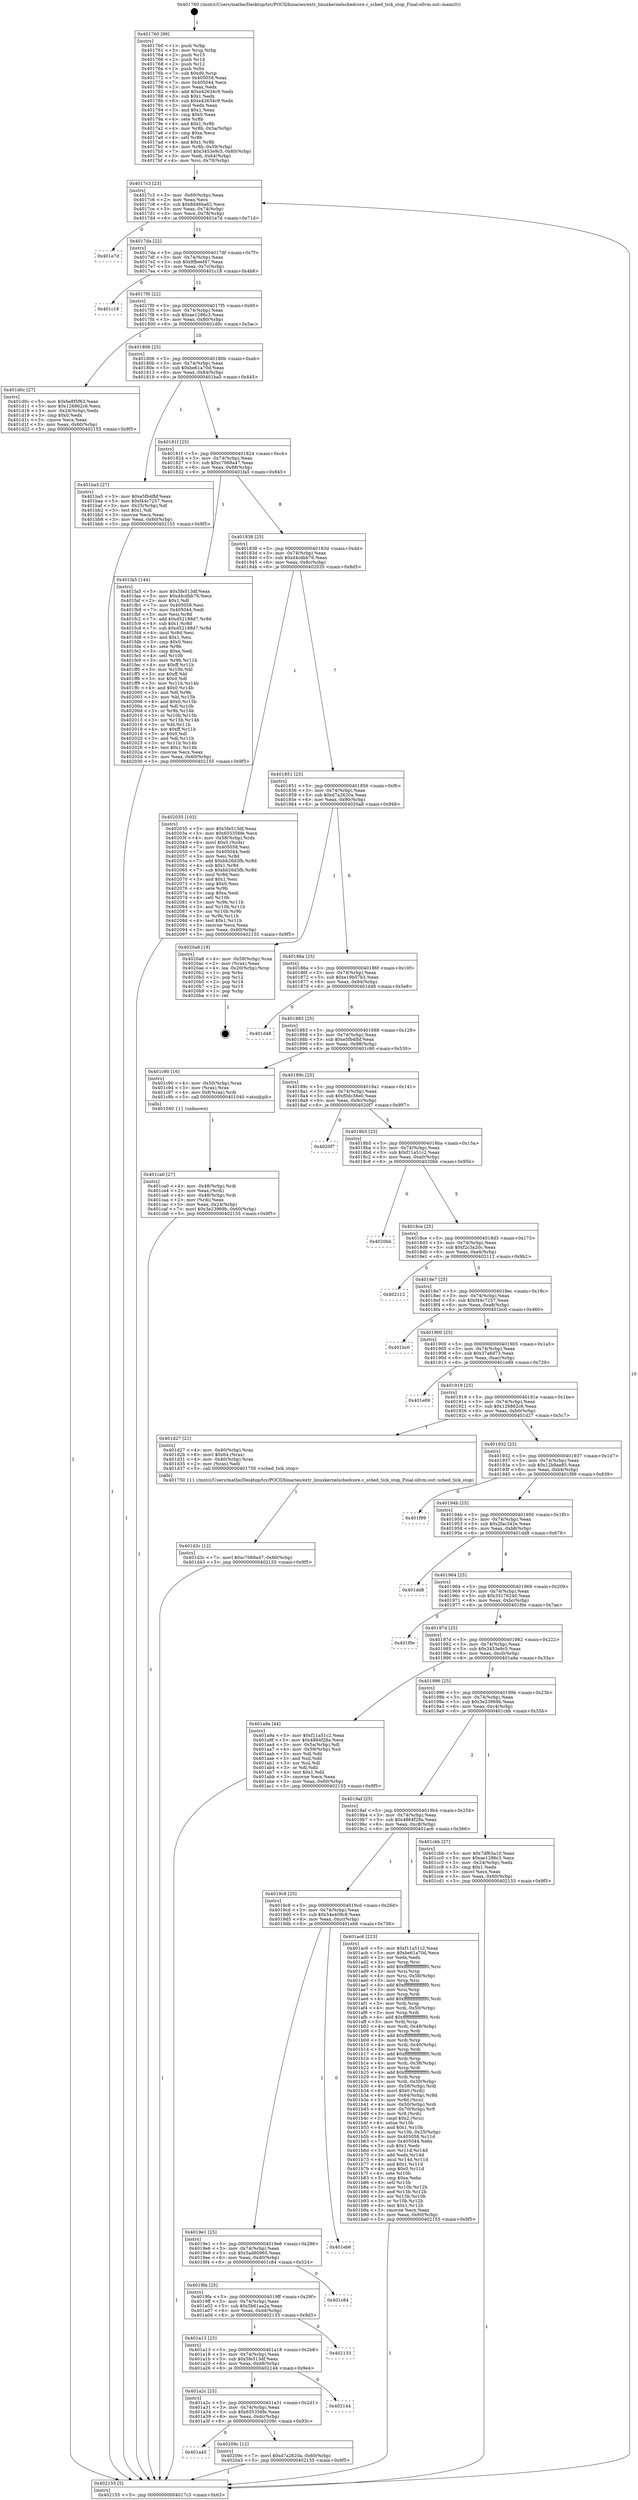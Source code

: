 digraph "0x401760" {
  label = "0x401760 (/mnt/c/Users/mathe/Desktop/tcc/POCII/binaries/extr_linuxkernelschedcore.c_sched_tick_stop_Final-ollvm.out::main(0))"
  labelloc = "t"
  node[shape=record]

  Entry [label="",width=0.3,height=0.3,shape=circle,fillcolor=black,style=filled]
  "0x4017c3" [label="{
     0x4017c3 [23]\l
     | [instrs]\l
     &nbsp;&nbsp;0x4017c3 \<+3\>: mov -0x60(%rbp),%eax\l
     &nbsp;&nbsp;0x4017c6 \<+2\>: mov %eax,%ecx\l
     &nbsp;&nbsp;0x4017c8 \<+6\>: sub $0x8d46ba62,%ecx\l
     &nbsp;&nbsp;0x4017ce \<+3\>: mov %eax,-0x74(%rbp)\l
     &nbsp;&nbsp;0x4017d1 \<+3\>: mov %ecx,-0x78(%rbp)\l
     &nbsp;&nbsp;0x4017d4 \<+6\>: je 0000000000401e7d \<main+0x71d\>\l
  }"]
  "0x401e7d" [label="{
     0x401e7d\l
  }", style=dashed]
  "0x4017da" [label="{
     0x4017da [22]\l
     | [instrs]\l
     &nbsp;&nbsp;0x4017da \<+5\>: jmp 00000000004017df \<main+0x7f\>\l
     &nbsp;&nbsp;0x4017df \<+3\>: mov -0x74(%rbp),%eax\l
     &nbsp;&nbsp;0x4017e2 \<+5\>: sub $0x8fbeef47,%eax\l
     &nbsp;&nbsp;0x4017e7 \<+3\>: mov %eax,-0x7c(%rbp)\l
     &nbsp;&nbsp;0x4017ea \<+6\>: je 0000000000401c18 \<main+0x4b8\>\l
  }"]
  Exit [label="",width=0.3,height=0.3,shape=circle,fillcolor=black,style=filled,peripheries=2]
  "0x401c18" [label="{
     0x401c18\l
  }", style=dashed]
  "0x4017f0" [label="{
     0x4017f0 [22]\l
     | [instrs]\l
     &nbsp;&nbsp;0x4017f0 \<+5\>: jmp 00000000004017f5 \<main+0x95\>\l
     &nbsp;&nbsp;0x4017f5 \<+3\>: mov -0x74(%rbp),%eax\l
     &nbsp;&nbsp;0x4017f8 \<+5\>: sub $0xae1286c3,%eax\l
     &nbsp;&nbsp;0x4017fd \<+3\>: mov %eax,-0x80(%rbp)\l
     &nbsp;&nbsp;0x401800 \<+6\>: je 0000000000401d0c \<main+0x5ac\>\l
  }"]
  "0x401a45" [label="{
     0x401a45\l
  }", style=dashed]
  "0x401d0c" [label="{
     0x401d0c [27]\l
     | [instrs]\l
     &nbsp;&nbsp;0x401d0c \<+5\>: mov $0x6e8f5f63,%eax\l
     &nbsp;&nbsp;0x401d11 \<+5\>: mov $0x126862c6,%ecx\l
     &nbsp;&nbsp;0x401d16 \<+3\>: mov -0x24(%rbp),%edx\l
     &nbsp;&nbsp;0x401d19 \<+3\>: cmp $0x0,%edx\l
     &nbsp;&nbsp;0x401d1c \<+3\>: cmove %ecx,%eax\l
     &nbsp;&nbsp;0x401d1f \<+3\>: mov %eax,-0x60(%rbp)\l
     &nbsp;&nbsp;0x401d22 \<+5\>: jmp 0000000000402155 \<main+0x9f5\>\l
  }"]
  "0x401806" [label="{
     0x401806 [25]\l
     | [instrs]\l
     &nbsp;&nbsp;0x401806 \<+5\>: jmp 000000000040180b \<main+0xab\>\l
     &nbsp;&nbsp;0x40180b \<+3\>: mov -0x74(%rbp),%eax\l
     &nbsp;&nbsp;0x40180e \<+5\>: sub $0xbe61a70d,%eax\l
     &nbsp;&nbsp;0x401813 \<+6\>: mov %eax,-0x84(%rbp)\l
     &nbsp;&nbsp;0x401819 \<+6\>: je 0000000000401ba5 \<main+0x445\>\l
  }"]
  "0x40209c" [label="{
     0x40209c [12]\l
     | [instrs]\l
     &nbsp;&nbsp;0x40209c \<+7\>: movl $0xd7a2620a,-0x60(%rbp)\l
     &nbsp;&nbsp;0x4020a3 \<+5\>: jmp 0000000000402155 \<main+0x9f5\>\l
  }"]
  "0x401ba5" [label="{
     0x401ba5 [27]\l
     | [instrs]\l
     &nbsp;&nbsp;0x401ba5 \<+5\>: mov $0xe5fb4fbf,%eax\l
     &nbsp;&nbsp;0x401baa \<+5\>: mov $0xf44c7257,%ecx\l
     &nbsp;&nbsp;0x401baf \<+3\>: mov -0x25(%rbp),%dl\l
     &nbsp;&nbsp;0x401bb2 \<+3\>: test $0x1,%dl\l
     &nbsp;&nbsp;0x401bb5 \<+3\>: cmovne %ecx,%eax\l
     &nbsp;&nbsp;0x401bb8 \<+3\>: mov %eax,-0x60(%rbp)\l
     &nbsp;&nbsp;0x401bbb \<+5\>: jmp 0000000000402155 \<main+0x9f5\>\l
  }"]
  "0x40181f" [label="{
     0x40181f [25]\l
     | [instrs]\l
     &nbsp;&nbsp;0x40181f \<+5\>: jmp 0000000000401824 \<main+0xc4\>\l
     &nbsp;&nbsp;0x401824 \<+3\>: mov -0x74(%rbp),%eax\l
     &nbsp;&nbsp;0x401827 \<+5\>: sub $0xc7068a47,%eax\l
     &nbsp;&nbsp;0x40182c \<+6\>: mov %eax,-0x88(%rbp)\l
     &nbsp;&nbsp;0x401832 \<+6\>: je 0000000000401fa5 \<main+0x845\>\l
  }"]
  "0x401a2c" [label="{
     0x401a2c [25]\l
     | [instrs]\l
     &nbsp;&nbsp;0x401a2c \<+5\>: jmp 0000000000401a31 \<main+0x2d1\>\l
     &nbsp;&nbsp;0x401a31 \<+3\>: mov -0x74(%rbp),%eax\l
     &nbsp;&nbsp;0x401a34 \<+5\>: sub $0x655356fe,%eax\l
     &nbsp;&nbsp;0x401a39 \<+6\>: mov %eax,-0xdc(%rbp)\l
     &nbsp;&nbsp;0x401a3f \<+6\>: je 000000000040209c \<main+0x93c\>\l
  }"]
  "0x401fa5" [label="{
     0x401fa5 [144]\l
     | [instrs]\l
     &nbsp;&nbsp;0x401fa5 \<+5\>: mov $0x5fe513df,%eax\l
     &nbsp;&nbsp;0x401faa \<+5\>: mov $0xd4cdbb76,%ecx\l
     &nbsp;&nbsp;0x401faf \<+2\>: mov $0x1,%dl\l
     &nbsp;&nbsp;0x401fb1 \<+7\>: mov 0x405058,%esi\l
     &nbsp;&nbsp;0x401fb8 \<+7\>: mov 0x405044,%edi\l
     &nbsp;&nbsp;0x401fbf \<+3\>: mov %esi,%r8d\l
     &nbsp;&nbsp;0x401fc2 \<+7\>: add $0xd52188d7,%r8d\l
     &nbsp;&nbsp;0x401fc9 \<+4\>: sub $0x1,%r8d\l
     &nbsp;&nbsp;0x401fcd \<+7\>: sub $0xd52188d7,%r8d\l
     &nbsp;&nbsp;0x401fd4 \<+4\>: imul %r8d,%esi\l
     &nbsp;&nbsp;0x401fd8 \<+3\>: and $0x1,%esi\l
     &nbsp;&nbsp;0x401fdb \<+3\>: cmp $0x0,%esi\l
     &nbsp;&nbsp;0x401fde \<+4\>: sete %r9b\l
     &nbsp;&nbsp;0x401fe2 \<+3\>: cmp $0xa,%edi\l
     &nbsp;&nbsp;0x401fe5 \<+4\>: setl %r10b\l
     &nbsp;&nbsp;0x401fe9 \<+3\>: mov %r9b,%r11b\l
     &nbsp;&nbsp;0x401fec \<+4\>: xor $0xff,%r11b\l
     &nbsp;&nbsp;0x401ff0 \<+3\>: mov %r10b,%bl\l
     &nbsp;&nbsp;0x401ff3 \<+3\>: xor $0xff,%bl\l
     &nbsp;&nbsp;0x401ff6 \<+3\>: xor $0x0,%dl\l
     &nbsp;&nbsp;0x401ff9 \<+3\>: mov %r11b,%r14b\l
     &nbsp;&nbsp;0x401ffc \<+4\>: and $0x0,%r14b\l
     &nbsp;&nbsp;0x402000 \<+3\>: and %dl,%r9b\l
     &nbsp;&nbsp;0x402003 \<+3\>: mov %bl,%r15b\l
     &nbsp;&nbsp;0x402006 \<+4\>: and $0x0,%r15b\l
     &nbsp;&nbsp;0x40200a \<+3\>: and %dl,%r10b\l
     &nbsp;&nbsp;0x40200d \<+3\>: or %r9b,%r14b\l
     &nbsp;&nbsp;0x402010 \<+3\>: or %r10b,%r15b\l
     &nbsp;&nbsp;0x402013 \<+3\>: xor %r15b,%r14b\l
     &nbsp;&nbsp;0x402016 \<+3\>: or %bl,%r11b\l
     &nbsp;&nbsp;0x402019 \<+4\>: xor $0xff,%r11b\l
     &nbsp;&nbsp;0x40201d \<+3\>: or $0x0,%dl\l
     &nbsp;&nbsp;0x402020 \<+3\>: and %dl,%r11b\l
     &nbsp;&nbsp;0x402023 \<+3\>: or %r11b,%r14b\l
     &nbsp;&nbsp;0x402026 \<+4\>: test $0x1,%r14b\l
     &nbsp;&nbsp;0x40202a \<+3\>: cmovne %ecx,%eax\l
     &nbsp;&nbsp;0x40202d \<+3\>: mov %eax,-0x60(%rbp)\l
     &nbsp;&nbsp;0x402030 \<+5\>: jmp 0000000000402155 \<main+0x9f5\>\l
  }"]
  "0x401838" [label="{
     0x401838 [25]\l
     | [instrs]\l
     &nbsp;&nbsp;0x401838 \<+5\>: jmp 000000000040183d \<main+0xdd\>\l
     &nbsp;&nbsp;0x40183d \<+3\>: mov -0x74(%rbp),%eax\l
     &nbsp;&nbsp;0x401840 \<+5\>: sub $0xd4cdbb76,%eax\l
     &nbsp;&nbsp;0x401845 \<+6\>: mov %eax,-0x8c(%rbp)\l
     &nbsp;&nbsp;0x40184b \<+6\>: je 0000000000402035 \<main+0x8d5\>\l
  }"]
  "0x402144" [label="{
     0x402144\l
  }", style=dashed]
  "0x402035" [label="{
     0x402035 [103]\l
     | [instrs]\l
     &nbsp;&nbsp;0x402035 \<+5\>: mov $0x5fe513df,%eax\l
     &nbsp;&nbsp;0x40203a \<+5\>: mov $0x655356fe,%ecx\l
     &nbsp;&nbsp;0x40203f \<+4\>: mov -0x58(%rbp),%rdx\l
     &nbsp;&nbsp;0x402043 \<+6\>: movl $0x0,(%rdx)\l
     &nbsp;&nbsp;0x402049 \<+7\>: mov 0x405058,%esi\l
     &nbsp;&nbsp;0x402050 \<+7\>: mov 0x405044,%edi\l
     &nbsp;&nbsp;0x402057 \<+3\>: mov %esi,%r8d\l
     &nbsp;&nbsp;0x40205a \<+7\>: add $0xbb26d3fb,%r8d\l
     &nbsp;&nbsp;0x402061 \<+4\>: sub $0x1,%r8d\l
     &nbsp;&nbsp;0x402065 \<+7\>: sub $0xbb26d3fb,%r8d\l
     &nbsp;&nbsp;0x40206c \<+4\>: imul %r8d,%esi\l
     &nbsp;&nbsp;0x402070 \<+3\>: and $0x1,%esi\l
     &nbsp;&nbsp;0x402073 \<+3\>: cmp $0x0,%esi\l
     &nbsp;&nbsp;0x402076 \<+4\>: sete %r9b\l
     &nbsp;&nbsp;0x40207a \<+3\>: cmp $0xa,%edi\l
     &nbsp;&nbsp;0x40207d \<+4\>: setl %r10b\l
     &nbsp;&nbsp;0x402081 \<+3\>: mov %r9b,%r11b\l
     &nbsp;&nbsp;0x402084 \<+3\>: and %r10b,%r11b\l
     &nbsp;&nbsp;0x402087 \<+3\>: xor %r10b,%r9b\l
     &nbsp;&nbsp;0x40208a \<+3\>: or %r9b,%r11b\l
     &nbsp;&nbsp;0x40208d \<+4\>: test $0x1,%r11b\l
     &nbsp;&nbsp;0x402091 \<+3\>: cmovne %ecx,%eax\l
     &nbsp;&nbsp;0x402094 \<+3\>: mov %eax,-0x60(%rbp)\l
     &nbsp;&nbsp;0x402097 \<+5\>: jmp 0000000000402155 \<main+0x9f5\>\l
  }"]
  "0x401851" [label="{
     0x401851 [25]\l
     | [instrs]\l
     &nbsp;&nbsp;0x401851 \<+5\>: jmp 0000000000401856 \<main+0xf6\>\l
     &nbsp;&nbsp;0x401856 \<+3\>: mov -0x74(%rbp),%eax\l
     &nbsp;&nbsp;0x401859 \<+5\>: sub $0xd7a2620a,%eax\l
     &nbsp;&nbsp;0x40185e \<+6\>: mov %eax,-0x90(%rbp)\l
     &nbsp;&nbsp;0x401864 \<+6\>: je 00000000004020a8 \<main+0x948\>\l
  }"]
  "0x401a13" [label="{
     0x401a13 [25]\l
     | [instrs]\l
     &nbsp;&nbsp;0x401a13 \<+5\>: jmp 0000000000401a18 \<main+0x2b8\>\l
     &nbsp;&nbsp;0x401a18 \<+3\>: mov -0x74(%rbp),%eax\l
     &nbsp;&nbsp;0x401a1b \<+5\>: sub $0x5fe513df,%eax\l
     &nbsp;&nbsp;0x401a20 \<+6\>: mov %eax,-0xd8(%rbp)\l
     &nbsp;&nbsp;0x401a26 \<+6\>: je 0000000000402144 \<main+0x9e4\>\l
  }"]
  "0x4020a8" [label="{
     0x4020a8 [19]\l
     | [instrs]\l
     &nbsp;&nbsp;0x4020a8 \<+4\>: mov -0x58(%rbp),%rax\l
     &nbsp;&nbsp;0x4020ac \<+2\>: mov (%rax),%eax\l
     &nbsp;&nbsp;0x4020ae \<+4\>: lea -0x20(%rbp),%rsp\l
     &nbsp;&nbsp;0x4020b2 \<+1\>: pop %rbx\l
     &nbsp;&nbsp;0x4020b3 \<+2\>: pop %r12\l
     &nbsp;&nbsp;0x4020b5 \<+2\>: pop %r14\l
     &nbsp;&nbsp;0x4020b7 \<+2\>: pop %r15\l
     &nbsp;&nbsp;0x4020b9 \<+1\>: pop %rbp\l
     &nbsp;&nbsp;0x4020ba \<+1\>: ret\l
  }"]
  "0x40186a" [label="{
     0x40186a [25]\l
     | [instrs]\l
     &nbsp;&nbsp;0x40186a \<+5\>: jmp 000000000040186f \<main+0x10f\>\l
     &nbsp;&nbsp;0x40186f \<+3\>: mov -0x74(%rbp),%eax\l
     &nbsp;&nbsp;0x401872 \<+5\>: sub $0xe19b57b3,%eax\l
     &nbsp;&nbsp;0x401877 \<+6\>: mov %eax,-0x94(%rbp)\l
     &nbsp;&nbsp;0x40187d \<+6\>: je 0000000000401d48 \<main+0x5e8\>\l
  }"]
  "0x402133" [label="{
     0x402133\l
  }", style=dashed]
  "0x401d48" [label="{
     0x401d48\l
  }", style=dashed]
  "0x401883" [label="{
     0x401883 [25]\l
     | [instrs]\l
     &nbsp;&nbsp;0x401883 \<+5\>: jmp 0000000000401888 \<main+0x128\>\l
     &nbsp;&nbsp;0x401888 \<+3\>: mov -0x74(%rbp),%eax\l
     &nbsp;&nbsp;0x40188b \<+5\>: sub $0xe5fb4fbf,%eax\l
     &nbsp;&nbsp;0x401890 \<+6\>: mov %eax,-0x98(%rbp)\l
     &nbsp;&nbsp;0x401896 \<+6\>: je 0000000000401c90 \<main+0x530\>\l
  }"]
  "0x4019fa" [label="{
     0x4019fa [25]\l
     | [instrs]\l
     &nbsp;&nbsp;0x4019fa \<+5\>: jmp 00000000004019ff \<main+0x29f\>\l
     &nbsp;&nbsp;0x4019ff \<+3\>: mov -0x74(%rbp),%eax\l
     &nbsp;&nbsp;0x401a02 \<+5\>: sub $0x5b61aa2a,%eax\l
     &nbsp;&nbsp;0x401a07 \<+6\>: mov %eax,-0xd4(%rbp)\l
     &nbsp;&nbsp;0x401a0d \<+6\>: je 0000000000402133 \<main+0x9d3\>\l
  }"]
  "0x401c90" [label="{
     0x401c90 [16]\l
     | [instrs]\l
     &nbsp;&nbsp;0x401c90 \<+4\>: mov -0x50(%rbp),%rax\l
     &nbsp;&nbsp;0x401c94 \<+3\>: mov (%rax),%rax\l
     &nbsp;&nbsp;0x401c97 \<+4\>: mov 0x8(%rax),%rdi\l
     &nbsp;&nbsp;0x401c9b \<+5\>: call 0000000000401040 \<atoi@plt\>\l
     | [calls]\l
     &nbsp;&nbsp;0x401040 \{1\} (unknown)\l
  }"]
  "0x40189c" [label="{
     0x40189c [25]\l
     | [instrs]\l
     &nbsp;&nbsp;0x40189c \<+5\>: jmp 00000000004018a1 \<main+0x141\>\l
     &nbsp;&nbsp;0x4018a1 \<+3\>: mov -0x74(%rbp),%eax\l
     &nbsp;&nbsp;0x4018a4 \<+5\>: sub $0xf0dc38e0,%eax\l
     &nbsp;&nbsp;0x4018a9 \<+6\>: mov %eax,-0x9c(%rbp)\l
     &nbsp;&nbsp;0x4018af \<+6\>: je 00000000004020f7 \<main+0x997\>\l
  }"]
  "0x401c84" [label="{
     0x401c84\l
  }", style=dashed]
  "0x4020f7" [label="{
     0x4020f7\l
  }", style=dashed]
  "0x4018b5" [label="{
     0x4018b5 [25]\l
     | [instrs]\l
     &nbsp;&nbsp;0x4018b5 \<+5\>: jmp 00000000004018ba \<main+0x15a\>\l
     &nbsp;&nbsp;0x4018ba \<+3\>: mov -0x74(%rbp),%eax\l
     &nbsp;&nbsp;0x4018bd \<+5\>: sub $0xf11a51c2,%eax\l
     &nbsp;&nbsp;0x4018c2 \<+6\>: mov %eax,-0xa0(%rbp)\l
     &nbsp;&nbsp;0x4018c8 \<+6\>: je 00000000004020bb \<main+0x95b\>\l
  }"]
  "0x4019e1" [label="{
     0x4019e1 [25]\l
     | [instrs]\l
     &nbsp;&nbsp;0x4019e1 \<+5\>: jmp 00000000004019e6 \<main+0x286\>\l
     &nbsp;&nbsp;0x4019e6 \<+3\>: mov -0x74(%rbp),%eax\l
     &nbsp;&nbsp;0x4019e9 \<+5\>: sub $0x5ad80965,%eax\l
     &nbsp;&nbsp;0x4019ee \<+6\>: mov %eax,-0xd0(%rbp)\l
     &nbsp;&nbsp;0x4019f4 \<+6\>: je 0000000000401c84 \<main+0x524\>\l
  }"]
  "0x4020bb" [label="{
     0x4020bb\l
  }", style=dashed]
  "0x4018ce" [label="{
     0x4018ce [25]\l
     | [instrs]\l
     &nbsp;&nbsp;0x4018ce \<+5\>: jmp 00000000004018d3 \<main+0x173\>\l
     &nbsp;&nbsp;0x4018d3 \<+3\>: mov -0x74(%rbp),%eax\l
     &nbsp;&nbsp;0x4018d6 \<+5\>: sub $0xf2c3a20c,%eax\l
     &nbsp;&nbsp;0x4018db \<+6\>: mov %eax,-0xa4(%rbp)\l
     &nbsp;&nbsp;0x4018e1 \<+6\>: je 0000000000402112 \<main+0x9b2\>\l
  }"]
  "0x401eb6" [label="{
     0x401eb6\l
  }", style=dashed]
  "0x402112" [label="{
     0x402112\l
  }", style=dashed]
  "0x4018e7" [label="{
     0x4018e7 [25]\l
     | [instrs]\l
     &nbsp;&nbsp;0x4018e7 \<+5\>: jmp 00000000004018ec \<main+0x18c\>\l
     &nbsp;&nbsp;0x4018ec \<+3\>: mov -0x74(%rbp),%eax\l
     &nbsp;&nbsp;0x4018ef \<+5\>: sub $0xf44c7257,%eax\l
     &nbsp;&nbsp;0x4018f4 \<+6\>: mov %eax,-0xa8(%rbp)\l
     &nbsp;&nbsp;0x4018fa \<+6\>: je 0000000000401bc0 \<main+0x460\>\l
  }"]
  "0x401d3c" [label="{
     0x401d3c [12]\l
     | [instrs]\l
     &nbsp;&nbsp;0x401d3c \<+7\>: movl $0xc7068a47,-0x60(%rbp)\l
     &nbsp;&nbsp;0x401d43 \<+5\>: jmp 0000000000402155 \<main+0x9f5\>\l
  }"]
  "0x401bc0" [label="{
     0x401bc0\l
  }", style=dashed]
  "0x401900" [label="{
     0x401900 [25]\l
     | [instrs]\l
     &nbsp;&nbsp;0x401900 \<+5\>: jmp 0000000000401905 \<main+0x1a5\>\l
     &nbsp;&nbsp;0x401905 \<+3\>: mov -0x74(%rbp),%eax\l
     &nbsp;&nbsp;0x401908 \<+5\>: sub $0x37a6d73,%eax\l
     &nbsp;&nbsp;0x40190d \<+6\>: mov %eax,-0xac(%rbp)\l
     &nbsp;&nbsp;0x401913 \<+6\>: je 0000000000401e89 \<main+0x729\>\l
  }"]
  "0x401ca0" [label="{
     0x401ca0 [27]\l
     | [instrs]\l
     &nbsp;&nbsp;0x401ca0 \<+4\>: mov -0x48(%rbp),%rdi\l
     &nbsp;&nbsp;0x401ca4 \<+2\>: mov %eax,(%rdi)\l
     &nbsp;&nbsp;0x401ca6 \<+4\>: mov -0x48(%rbp),%rdi\l
     &nbsp;&nbsp;0x401caa \<+2\>: mov (%rdi),%eax\l
     &nbsp;&nbsp;0x401cac \<+3\>: mov %eax,-0x24(%rbp)\l
     &nbsp;&nbsp;0x401caf \<+7\>: movl $0x3e23969b,-0x60(%rbp)\l
     &nbsp;&nbsp;0x401cb6 \<+5\>: jmp 0000000000402155 \<main+0x9f5\>\l
  }"]
  "0x401e89" [label="{
     0x401e89\l
  }", style=dashed]
  "0x401919" [label="{
     0x401919 [25]\l
     | [instrs]\l
     &nbsp;&nbsp;0x401919 \<+5\>: jmp 000000000040191e \<main+0x1be\>\l
     &nbsp;&nbsp;0x40191e \<+3\>: mov -0x74(%rbp),%eax\l
     &nbsp;&nbsp;0x401921 \<+5\>: sub $0x126862c6,%eax\l
     &nbsp;&nbsp;0x401926 \<+6\>: mov %eax,-0xb0(%rbp)\l
     &nbsp;&nbsp;0x40192c \<+6\>: je 0000000000401d27 \<main+0x5c7\>\l
  }"]
  "0x4019c8" [label="{
     0x4019c8 [25]\l
     | [instrs]\l
     &nbsp;&nbsp;0x4019c8 \<+5\>: jmp 00000000004019cd \<main+0x26d\>\l
     &nbsp;&nbsp;0x4019cd \<+3\>: mov -0x74(%rbp),%eax\l
     &nbsp;&nbsp;0x4019d0 \<+5\>: sub $0x54e409c8,%eax\l
     &nbsp;&nbsp;0x4019d5 \<+6\>: mov %eax,-0xcc(%rbp)\l
     &nbsp;&nbsp;0x4019db \<+6\>: je 0000000000401eb6 \<main+0x756\>\l
  }"]
  "0x401d27" [label="{
     0x401d27 [21]\l
     | [instrs]\l
     &nbsp;&nbsp;0x401d27 \<+4\>: mov -0x40(%rbp),%rax\l
     &nbsp;&nbsp;0x401d2b \<+6\>: movl $0x64,(%rax)\l
     &nbsp;&nbsp;0x401d31 \<+4\>: mov -0x40(%rbp),%rax\l
     &nbsp;&nbsp;0x401d35 \<+2\>: mov (%rax),%edi\l
     &nbsp;&nbsp;0x401d37 \<+5\>: call 0000000000401750 \<sched_tick_stop\>\l
     | [calls]\l
     &nbsp;&nbsp;0x401750 \{1\} (/mnt/c/Users/mathe/Desktop/tcc/POCII/binaries/extr_linuxkernelschedcore.c_sched_tick_stop_Final-ollvm.out::sched_tick_stop)\l
  }"]
  "0x401932" [label="{
     0x401932 [25]\l
     | [instrs]\l
     &nbsp;&nbsp;0x401932 \<+5\>: jmp 0000000000401937 \<main+0x1d7\>\l
     &nbsp;&nbsp;0x401937 \<+3\>: mov -0x74(%rbp),%eax\l
     &nbsp;&nbsp;0x40193a \<+5\>: sub $0x12b9ae85,%eax\l
     &nbsp;&nbsp;0x40193f \<+6\>: mov %eax,-0xb4(%rbp)\l
     &nbsp;&nbsp;0x401945 \<+6\>: je 0000000000401f99 \<main+0x839\>\l
  }"]
  "0x401ac6" [label="{
     0x401ac6 [223]\l
     | [instrs]\l
     &nbsp;&nbsp;0x401ac6 \<+5\>: mov $0xf11a51c2,%eax\l
     &nbsp;&nbsp;0x401acb \<+5\>: mov $0xbe61a70d,%ecx\l
     &nbsp;&nbsp;0x401ad0 \<+2\>: xor %edx,%edx\l
     &nbsp;&nbsp;0x401ad2 \<+3\>: mov %rsp,%rsi\l
     &nbsp;&nbsp;0x401ad5 \<+4\>: add $0xfffffffffffffff0,%rsi\l
     &nbsp;&nbsp;0x401ad9 \<+3\>: mov %rsi,%rsp\l
     &nbsp;&nbsp;0x401adc \<+4\>: mov %rsi,-0x58(%rbp)\l
     &nbsp;&nbsp;0x401ae0 \<+3\>: mov %rsp,%rsi\l
     &nbsp;&nbsp;0x401ae3 \<+4\>: add $0xfffffffffffffff0,%rsi\l
     &nbsp;&nbsp;0x401ae7 \<+3\>: mov %rsi,%rsp\l
     &nbsp;&nbsp;0x401aea \<+3\>: mov %rsp,%rdi\l
     &nbsp;&nbsp;0x401aed \<+4\>: add $0xfffffffffffffff0,%rdi\l
     &nbsp;&nbsp;0x401af1 \<+3\>: mov %rdi,%rsp\l
     &nbsp;&nbsp;0x401af4 \<+4\>: mov %rdi,-0x50(%rbp)\l
     &nbsp;&nbsp;0x401af8 \<+3\>: mov %rsp,%rdi\l
     &nbsp;&nbsp;0x401afb \<+4\>: add $0xfffffffffffffff0,%rdi\l
     &nbsp;&nbsp;0x401aff \<+3\>: mov %rdi,%rsp\l
     &nbsp;&nbsp;0x401b02 \<+4\>: mov %rdi,-0x48(%rbp)\l
     &nbsp;&nbsp;0x401b06 \<+3\>: mov %rsp,%rdi\l
     &nbsp;&nbsp;0x401b09 \<+4\>: add $0xfffffffffffffff0,%rdi\l
     &nbsp;&nbsp;0x401b0d \<+3\>: mov %rdi,%rsp\l
     &nbsp;&nbsp;0x401b10 \<+4\>: mov %rdi,-0x40(%rbp)\l
     &nbsp;&nbsp;0x401b14 \<+3\>: mov %rsp,%rdi\l
     &nbsp;&nbsp;0x401b17 \<+4\>: add $0xfffffffffffffff0,%rdi\l
     &nbsp;&nbsp;0x401b1b \<+3\>: mov %rdi,%rsp\l
     &nbsp;&nbsp;0x401b1e \<+4\>: mov %rdi,-0x38(%rbp)\l
     &nbsp;&nbsp;0x401b22 \<+3\>: mov %rsp,%rdi\l
     &nbsp;&nbsp;0x401b25 \<+4\>: add $0xfffffffffffffff0,%rdi\l
     &nbsp;&nbsp;0x401b29 \<+3\>: mov %rdi,%rsp\l
     &nbsp;&nbsp;0x401b2c \<+4\>: mov %rdi,-0x30(%rbp)\l
     &nbsp;&nbsp;0x401b30 \<+4\>: mov -0x58(%rbp),%rdi\l
     &nbsp;&nbsp;0x401b34 \<+6\>: movl $0x0,(%rdi)\l
     &nbsp;&nbsp;0x401b3a \<+4\>: mov -0x64(%rbp),%r8d\l
     &nbsp;&nbsp;0x401b3e \<+3\>: mov %r8d,(%rsi)\l
     &nbsp;&nbsp;0x401b41 \<+4\>: mov -0x50(%rbp),%rdi\l
     &nbsp;&nbsp;0x401b45 \<+4\>: mov -0x70(%rbp),%r9\l
     &nbsp;&nbsp;0x401b49 \<+3\>: mov %r9,(%rdi)\l
     &nbsp;&nbsp;0x401b4c \<+3\>: cmpl $0x2,(%rsi)\l
     &nbsp;&nbsp;0x401b4f \<+4\>: setne %r10b\l
     &nbsp;&nbsp;0x401b53 \<+4\>: and $0x1,%r10b\l
     &nbsp;&nbsp;0x401b57 \<+4\>: mov %r10b,-0x25(%rbp)\l
     &nbsp;&nbsp;0x401b5b \<+8\>: mov 0x405058,%r11d\l
     &nbsp;&nbsp;0x401b63 \<+7\>: mov 0x405044,%ebx\l
     &nbsp;&nbsp;0x401b6a \<+3\>: sub $0x1,%edx\l
     &nbsp;&nbsp;0x401b6d \<+3\>: mov %r11d,%r14d\l
     &nbsp;&nbsp;0x401b70 \<+3\>: add %edx,%r14d\l
     &nbsp;&nbsp;0x401b73 \<+4\>: imul %r14d,%r11d\l
     &nbsp;&nbsp;0x401b77 \<+4\>: and $0x1,%r11d\l
     &nbsp;&nbsp;0x401b7b \<+4\>: cmp $0x0,%r11d\l
     &nbsp;&nbsp;0x401b7f \<+4\>: sete %r10b\l
     &nbsp;&nbsp;0x401b83 \<+3\>: cmp $0xa,%ebx\l
     &nbsp;&nbsp;0x401b86 \<+4\>: setl %r15b\l
     &nbsp;&nbsp;0x401b8a \<+3\>: mov %r10b,%r12b\l
     &nbsp;&nbsp;0x401b8d \<+3\>: and %r15b,%r12b\l
     &nbsp;&nbsp;0x401b90 \<+3\>: xor %r15b,%r10b\l
     &nbsp;&nbsp;0x401b93 \<+3\>: or %r10b,%r12b\l
     &nbsp;&nbsp;0x401b96 \<+4\>: test $0x1,%r12b\l
     &nbsp;&nbsp;0x401b9a \<+3\>: cmovne %ecx,%eax\l
     &nbsp;&nbsp;0x401b9d \<+3\>: mov %eax,-0x60(%rbp)\l
     &nbsp;&nbsp;0x401ba0 \<+5\>: jmp 0000000000402155 \<main+0x9f5\>\l
  }"]
  "0x401f99" [label="{
     0x401f99\l
  }", style=dashed]
  "0x40194b" [label="{
     0x40194b [25]\l
     | [instrs]\l
     &nbsp;&nbsp;0x40194b \<+5\>: jmp 0000000000401950 \<main+0x1f0\>\l
     &nbsp;&nbsp;0x401950 \<+3\>: mov -0x74(%rbp),%eax\l
     &nbsp;&nbsp;0x401953 \<+5\>: sub $0x2fac342e,%eax\l
     &nbsp;&nbsp;0x401958 \<+6\>: mov %eax,-0xb8(%rbp)\l
     &nbsp;&nbsp;0x40195e \<+6\>: je 0000000000401dd8 \<main+0x678\>\l
  }"]
  "0x4019af" [label="{
     0x4019af [25]\l
     | [instrs]\l
     &nbsp;&nbsp;0x4019af \<+5\>: jmp 00000000004019b4 \<main+0x254\>\l
     &nbsp;&nbsp;0x4019b4 \<+3\>: mov -0x74(%rbp),%eax\l
     &nbsp;&nbsp;0x4019b7 \<+5\>: sub $0x4864f28a,%eax\l
     &nbsp;&nbsp;0x4019bc \<+6\>: mov %eax,-0xc8(%rbp)\l
     &nbsp;&nbsp;0x4019c2 \<+6\>: je 0000000000401ac6 \<main+0x366\>\l
  }"]
  "0x401dd8" [label="{
     0x401dd8\l
  }", style=dashed]
  "0x401964" [label="{
     0x401964 [25]\l
     | [instrs]\l
     &nbsp;&nbsp;0x401964 \<+5\>: jmp 0000000000401969 \<main+0x209\>\l
     &nbsp;&nbsp;0x401969 \<+3\>: mov -0x74(%rbp),%eax\l
     &nbsp;&nbsp;0x40196c \<+5\>: sub $0x33176240,%eax\l
     &nbsp;&nbsp;0x401971 \<+6\>: mov %eax,-0xbc(%rbp)\l
     &nbsp;&nbsp;0x401977 \<+6\>: je 0000000000401f0e \<main+0x7ae\>\l
  }"]
  "0x401cbb" [label="{
     0x401cbb [27]\l
     | [instrs]\l
     &nbsp;&nbsp;0x401cbb \<+5\>: mov $0x7df63a10,%eax\l
     &nbsp;&nbsp;0x401cc0 \<+5\>: mov $0xae1286c3,%ecx\l
     &nbsp;&nbsp;0x401cc5 \<+3\>: mov -0x24(%rbp),%edx\l
     &nbsp;&nbsp;0x401cc8 \<+3\>: cmp $0x1,%edx\l
     &nbsp;&nbsp;0x401ccb \<+3\>: cmovl %ecx,%eax\l
     &nbsp;&nbsp;0x401cce \<+3\>: mov %eax,-0x60(%rbp)\l
     &nbsp;&nbsp;0x401cd1 \<+5\>: jmp 0000000000402155 \<main+0x9f5\>\l
  }"]
  "0x401f0e" [label="{
     0x401f0e\l
  }", style=dashed]
  "0x40197d" [label="{
     0x40197d [25]\l
     | [instrs]\l
     &nbsp;&nbsp;0x40197d \<+5\>: jmp 0000000000401982 \<main+0x222\>\l
     &nbsp;&nbsp;0x401982 \<+3\>: mov -0x74(%rbp),%eax\l
     &nbsp;&nbsp;0x401985 \<+5\>: sub $0x3453e9c5,%eax\l
     &nbsp;&nbsp;0x40198a \<+6\>: mov %eax,-0xc0(%rbp)\l
     &nbsp;&nbsp;0x401990 \<+6\>: je 0000000000401a9a \<main+0x33a\>\l
  }"]
  "0x401760" [label="{
     0x401760 [99]\l
     | [instrs]\l
     &nbsp;&nbsp;0x401760 \<+1\>: push %rbp\l
     &nbsp;&nbsp;0x401761 \<+3\>: mov %rsp,%rbp\l
     &nbsp;&nbsp;0x401764 \<+2\>: push %r15\l
     &nbsp;&nbsp;0x401766 \<+2\>: push %r14\l
     &nbsp;&nbsp;0x401768 \<+2\>: push %r12\l
     &nbsp;&nbsp;0x40176a \<+1\>: push %rbx\l
     &nbsp;&nbsp;0x40176b \<+7\>: sub $0xd0,%rsp\l
     &nbsp;&nbsp;0x401772 \<+7\>: mov 0x405058,%eax\l
     &nbsp;&nbsp;0x401779 \<+7\>: mov 0x405044,%ecx\l
     &nbsp;&nbsp;0x401780 \<+2\>: mov %eax,%edx\l
     &nbsp;&nbsp;0x401782 \<+6\>: add $0xe42634c9,%edx\l
     &nbsp;&nbsp;0x401788 \<+3\>: sub $0x1,%edx\l
     &nbsp;&nbsp;0x40178b \<+6\>: sub $0xe42634c9,%edx\l
     &nbsp;&nbsp;0x401791 \<+3\>: imul %edx,%eax\l
     &nbsp;&nbsp;0x401794 \<+3\>: and $0x1,%eax\l
     &nbsp;&nbsp;0x401797 \<+3\>: cmp $0x0,%eax\l
     &nbsp;&nbsp;0x40179a \<+4\>: sete %r8b\l
     &nbsp;&nbsp;0x40179e \<+4\>: and $0x1,%r8b\l
     &nbsp;&nbsp;0x4017a2 \<+4\>: mov %r8b,-0x5a(%rbp)\l
     &nbsp;&nbsp;0x4017a6 \<+3\>: cmp $0xa,%ecx\l
     &nbsp;&nbsp;0x4017a9 \<+4\>: setl %r8b\l
     &nbsp;&nbsp;0x4017ad \<+4\>: and $0x1,%r8b\l
     &nbsp;&nbsp;0x4017b1 \<+4\>: mov %r8b,-0x59(%rbp)\l
     &nbsp;&nbsp;0x4017b5 \<+7\>: movl $0x3453e9c5,-0x60(%rbp)\l
     &nbsp;&nbsp;0x4017bc \<+3\>: mov %edi,-0x64(%rbp)\l
     &nbsp;&nbsp;0x4017bf \<+4\>: mov %rsi,-0x70(%rbp)\l
  }"]
  "0x401a9a" [label="{
     0x401a9a [44]\l
     | [instrs]\l
     &nbsp;&nbsp;0x401a9a \<+5\>: mov $0xf11a51c2,%eax\l
     &nbsp;&nbsp;0x401a9f \<+5\>: mov $0x4864f28a,%ecx\l
     &nbsp;&nbsp;0x401aa4 \<+3\>: mov -0x5a(%rbp),%dl\l
     &nbsp;&nbsp;0x401aa7 \<+4\>: mov -0x59(%rbp),%sil\l
     &nbsp;&nbsp;0x401aab \<+3\>: mov %dl,%dil\l
     &nbsp;&nbsp;0x401aae \<+3\>: and %sil,%dil\l
     &nbsp;&nbsp;0x401ab1 \<+3\>: xor %sil,%dl\l
     &nbsp;&nbsp;0x401ab4 \<+3\>: or %dl,%dil\l
     &nbsp;&nbsp;0x401ab7 \<+4\>: test $0x1,%dil\l
     &nbsp;&nbsp;0x401abb \<+3\>: cmovne %ecx,%eax\l
     &nbsp;&nbsp;0x401abe \<+3\>: mov %eax,-0x60(%rbp)\l
     &nbsp;&nbsp;0x401ac1 \<+5\>: jmp 0000000000402155 \<main+0x9f5\>\l
  }"]
  "0x401996" [label="{
     0x401996 [25]\l
     | [instrs]\l
     &nbsp;&nbsp;0x401996 \<+5\>: jmp 000000000040199b \<main+0x23b\>\l
     &nbsp;&nbsp;0x40199b \<+3\>: mov -0x74(%rbp),%eax\l
     &nbsp;&nbsp;0x40199e \<+5\>: sub $0x3e23969b,%eax\l
     &nbsp;&nbsp;0x4019a3 \<+6\>: mov %eax,-0xc4(%rbp)\l
     &nbsp;&nbsp;0x4019a9 \<+6\>: je 0000000000401cbb \<main+0x55b\>\l
  }"]
  "0x402155" [label="{
     0x402155 [5]\l
     | [instrs]\l
     &nbsp;&nbsp;0x402155 \<+5\>: jmp 00000000004017c3 \<main+0x63\>\l
  }"]
  Entry -> "0x401760" [label=" 1"]
  "0x4017c3" -> "0x401e7d" [label=" 0"]
  "0x4017c3" -> "0x4017da" [label=" 11"]
  "0x4020a8" -> Exit [label=" 1"]
  "0x4017da" -> "0x401c18" [label=" 0"]
  "0x4017da" -> "0x4017f0" [label=" 11"]
  "0x40209c" -> "0x402155" [label=" 1"]
  "0x4017f0" -> "0x401d0c" [label=" 1"]
  "0x4017f0" -> "0x401806" [label=" 10"]
  "0x401a2c" -> "0x401a45" [label=" 0"]
  "0x401806" -> "0x401ba5" [label=" 1"]
  "0x401806" -> "0x40181f" [label=" 9"]
  "0x401a2c" -> "0x40209c" [label=" 1"]
  "0x40181f" -> "0x401fa5" [label=" 1"]
  "0x40181f" -> "0x401838" [label=" 8"]
  "0x401a13" -> "0x401a2c" [label=" 1"]
  "0x401838" -> "0x402035" [label=" 1"]
  "0x401838" -> "0x401851" [label=" 7"]
  "0x401a13" -> "0x402144" [label=" 0"]
  "0x401851" -> "0x4020a8" [label=" 1"]
  "0x401851" -> "0x40186a" [label=" 6"]
  "0x4019fa" -> "0x401a13" [label=" 1"]
  "0x40186a" -> "0x401d48" [label=" 0"]
  "0x40186a" -> "0x401883" [label=" 6"]
  "0x4019fa" -> "0x402133" [label=" 0"]
  "0x401883" -> "0x401c90" [label=" 1"]
  "0x401883" -> "0x40189c" [label=" 5"]
  "0x4019e1" -> "0x4019fa" [label=" 1"]
  "0x40189c" -> "0x4020f7" [label=" 0"]
  "0x40189c" -> "0x4018b5" [label=" 5"]
  "0x4019e1" -> "0x401c84" [label=" 0"]
  "0x4018b5" -> "0x4020bb" [label=" 0"]
  "0x4018b5" -> "0x4018ce" [label=" 5"]
  "0x4019c8" -> "0x4019e1" [label=" 1"]
  "0x4018ce" -> "0x402112" [label=" 0"]
  "0x4018ce" -> "0x4018e7" [label=" 5"]
  "0x4019c8" -> "0x401eb6" [label=" 0"]
  "0x4018e7" -> "0x401bc0" [label=" 0"]
  "0x4018e7" -> "0x401900" [label=" 5"]
  "0x402035" -> "0x402155" [label=" 1"]
  "0x401900" -> "0x401e89" [label=" 0"]
  "0x401900" -> "0x401919" [label=" 5"]
  "0x401fa5" -> "0x402155" [label=" 1"]
  "0x401919" -> "0x401d27" [label=" 1"]
  "0x401919" -> "0x401932" [label=" 4"]
  "0x401d3c" -> "0x402155" [label=" 1"]
  "0x401932" -> "0x401f99" [label=" 0"]
  "0x401932" -> "0x40194b" [label=" 4"]
  "0x401d27" -> "0x401d3c" [label=" 1"]
  "0x40194b" -> "0x401dd8" [label=" 0"]
  "0x40194b" -> "0x401964" [label=" 4"]
  "0x401cbb" -> "0x402155" [label=" 1"]
  "0x401964" -> "0x401f0e" [label=" 0"]
  "0x401964" -> "0x40197d" [label=" 4"]
  "0x401ca0" -> "0x402155" [label=" 1"]
  "0x40197d" -> "0x401a9a" [label=" 1"]
  "0x40197d" -> "0x401996" [label=" 3"]
  "0x401a9a" -> "0x402155" [label=" 1"]
  "0x401760" -> "0x4017c3" [label=" 1"]
  "0x402155" -> "0x4017c3" [label=" 10"]
  "0x401c90" -> "0x401ca0" [label=" 1"]
  "0x401996" -> "0x401cbb" [label=" 1"]
  "0x401996" -> "0x4019af" [label=" 2"]
  "0x401d0c" -> "0x402155" [label=" 1"]
  "0x4019af" -> "0x401ac6" [label=" 1"]
  "0x4019af" -> "0x4019c8" [label=" 1"]
  "0x401ac6" -> "0x402155" [label=" 1"]
  "0x401ba5" -> "0x402155" [label=" 1"]
}

